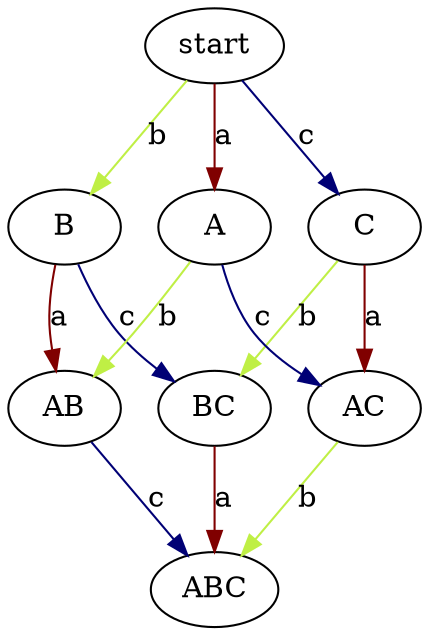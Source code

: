 digraph G {
	"BC" -> "ABC" [label="a", color="#800000"]
	"AB" -> "ABC" [label="c", color="#000075"]
	"B" -> "BC" [label="c", color="#000075"]
	"B" -> "AB" [label="a", color="#800000"]
	"C" -> "BC" [label="b", color="#bfef45"]
	"C" -> "AC" [label="a", color="#800000"]
	"A" -> "AB" [label="b", color="#bfef45"]
	"A" -> "AC" [label="c", color="#000075"]
	"start" -> "B" [label="b", color="#bfef45"]
	"start" -> "C" [label="c", color="#000075"]
	"start" -> "A" [label="a", color="#800000"]
	"AC" -> "ABC" [label="b", color="#bfef45"]
} 
 /* 
	< "AC" -"a"-> "C" / < "AC" -"c"-> "A"
	> "C" -"b"-> "BC" / < "AB" -"a"-> "B"
	> "A" -"c"-> "AC" / > "start" -"a"-> "A"
	< "ABC" -"c"-> "AB" / < "ABC" -"b"-> "AC"
	< "ABC" -"c"-> "AB" / > "BC" -"a"-> "ABC"
	> "start" -"a"-> "A" / < "B" -"b"-> "start"
	> "start" -"a"-> "A" / < "C" -"c"-> "start"
	< "A" -"a"-> "start" / < "BC" -"b"-> "C"
	> "start" -"a"-> "A" / < "ABC" -"b"-> "AC"
	> "start" -"c"-> "C" / > "start" -"b"-> "B"
	< "C" -"c"-> "start" / < "ABC" -"a"-> "BC"
	< "BC" -"c"-> "B" / > "start" -"b"-> "B"
	> "BC" -"a"-> "ABC" / > "C" -"b"-> "BC"
	< "AB" -"b"-> "A" / > "BC" -"a"-> "ABC"
	< "ABC" -"a"-> "BC" / > "AB" -"c"-> "ABC"
	> "AB" -"c"-> "ABC" / > "B" -"a"-> "AB"
	< "AC" -"a"-> "C" / < "BC" -"b"-> "C"
	< "AC" -"c"-> "A" / < "ABC" -"b"-> "AC"
	< "AC" -"c"-> "A" / > "BC" -"a"-> "ABC"
	< "ABC" -"a"-> "BC" / > "AC" -"b"-> "ABC"
	> "start" -"a"-> "A" / < "AB" -"b"-> "A"
	> "start" -"c"-> "C" / < "B" -"b"-> "start"
	> "start" -"a"-> "A" / < "BC" -"c"-> "B"
	> "A" -"c"-> "AC" / < "BC" -"b"-> "C"
	> "A" -"b"-> "AB" / < "C" -"c"-> "start"
	> "A" -"b"-> "AB" / > "BC" -"a"-> "ABC"
	> "B" -"c"-> "BC" / > "start" -"b"-> "B"
	< "C" -"c"-> "start" / < "B" -"b"-> "start"
	< "C" -"c"-> "start" / < "ABC" -"b"-> "AC"
	> "B" -"a"-> "AB" / < "C" -"c"-> "start"
	< "AB" -"b"-> "A" / < "ABC" -"c"-> "AB"
	< "ABC" -"b"-> "AC" / > "A" -"c"-> "AC"
	> "AB" -"c"-> "ABC" / < "A" -"a"-> "start"
	> "BC" -"a"-> "ABC" / > "start" -"b"-> "B"
	> "A" -"b"-> "AB" / > "C" -"a"-> "AC"
	< "ABC" -"c"-> "AB" / > "A" -"b"-> "AB"
	> "start" -"b"-> "B" / > "start" -"a"-> "A"
	> "AB" -"c"-> "ABC" / > "C" -"a"-> "AC"
	> "start" -"c"-> "C" / < "AB" -"b"-> "A"
	> "C" -"a"-> "AC" / > "A" -"c"-> "AC"
	< "ABC" -"a"-> "BC" / < "ABC" -"c"-> "AB"
	> "C" -"b"-> "BC" / > "A" -"c"-> "AC"
	< "B" -"b"-> "start" / < "BC" -"c"-> "B"
	> "B" -"c"-> "BC" / < "B" -"b"-> "start"
	> "AC" -"b"-> "ABC" / > "BC" -"a"-> "ABC"
	> "A" -"b"-> "AB" / < "BC" -"c"-> "B"
	> "BC" -"a"-> "ABC" / < "C" -"c"-> "start"
	> "BC" -"a"-> "ABC" / < "B" -"b"-> "start"
	< "B" -"b"-> "start" / < "ABC" -"a"-> "BC"
	< "BC" -"c"-> "B" / < "ABC" -"a"-> "BC"
	> "A" -"b"-> "AB" / > "start" -"c"-> "C"
	< "BC" -"b"-> "C" / > "B" -"a"-> "AB"
	> "C" -"a"-> "AC" / < "BC" -"b"-> "C"
	< "ABC" -"a"-> "BC" / > "A" -"b"-> "AB"
	> "start" -"c"-> "C" / > "start" -"a"-> "A"
	> "BC" -"a"-> "ABC" / > "B" -"c"-> "BC"
	< "ABC" -"a"-> "BC" / > "A" -"c"-> "AC"
	> "AB" -"c"-> "ABC" / > "start" -"b"-> "B"
	> "A" -"b"-> "AB" / > "start" -"a"-> "A"
	< "ABC" -"a"-> "BC" / < "AC" -"c"-> "A"
	> "C" -"b"-> "BC" / < "AC" -"a"-> "C"
	> "B" -"a"-> "AB" / > "start" -"b"-> "B"
	> "start" -"b"-> "B" / < "ABC" -"c"-> "AB"
	> "BC" -"a"-> "ABC" / < "BC" -"c"-> "B"
	> "start" -"c"-> "C" / < "AB" -"a"-> "B"
	> "AC" -"b"-> "ABC" / > "start" -"c"-> "C"
	< "B" -"b"-> "start" / < "AB" -"a"-> "B"
	> "start" -"a"-> "A" / < "ABC" -"c"-> "AB"
	< "BC" -"c"-> "B" / > "AC" -"b"-> "ABC"
	> "AB" -"c"-> "ABC" / > "AC" -"b"-> "ABC"
	< "ABC" -"b"-> "AC" / > "B" -"a"-> "AB"
	< "AC" -"c"-> "A" / < "BC" -"b"-> "C"
	> "AB" -"c"-> "ABC" / < "B" -"b"-> "start"
	> "AC" -"b"-> "ABC" / > "start" -"a"-> "A"
	> "B" -"a"-> "AB" / > "AC" -"b"-> "ABC"
	> "AB" -"c"-> "ABC" / > "BC" -"a"-> "ABC"
	> "BC" -"a"-> "ABC" / > "start" -"c"-> "C"
	> "B" -"c"-> "BC" / > "start" -"a"-> "A"
	> "B" -"a"-> "AB" / < "B" -"b"-> "start"
	< "ABC" -"c"-> "AB" / > "B" -"a"-> "AB"
	> "start" -"b"-> "B" / > "A" -"c"-> "AC"
	< "A" -"a"-> "start" / < "ABC" -"b"-> "AC"
	> "start" -"b"-> "B" / < "AC" -"c"-> "A"
	> "B" -"c"-> "BC" / > "AC" -"b"-> "ABC"
	> "B" -"c"-> "BC" / < "AB" -"a"-> "B"
	< "AB" -"a"-> "B" / > "AC" -"b"-> "ABC"
	< "B" -"b"-> "start" / < "ABC" -"c"-> "AB"
	> "start" -"a"-> "A" / < "AC" -"c"-> "A"
	> "C" -"b"-> "BC" / < "C" -"c"-> "start"
	> "AB" -"c"-> "ABC" / < "AB" -"b"-> "A"
	< "AB" -"b"-> "A" / > "B" -"a"-> "AB"
	> "A" -"c"-> "AC" / > "B" -"a"-> "AB"
	< "AB" -"a"-> "B" / < "C" -"c"-> "start"
	> "C" -"b"-> "BC" / < "A" -"a"-> "start"
	> "B" -"a"-> "AB" / < "BC" -"c"-> "B"
	< "ABC" -"c"-> "AB" / > "C" -"b"-> "BC"
	< "AC" -"a"-> "C" / < "ABC" -"b"-> "AC"
	> "C" -"b"-> "BC" / > "C" -"a"-> "AC"
	< "A" -"a"-> "start" / < "AB" -"b"-> "A"
	> "B" -"c"-> "BC" / < "A" -"a"-> "start"
	> "start" -"b"-> "B" / < "AC" -"a"-> "C"
	> "A" -"c"-> "AC" / < "A" -"a"-> "start"
	< "ABC" -"b"-> "AC" / < "ABC" -"a"-> "BC"
	< "AC" -"a"-> "C" / > "B" -"c"-> "BC"
	> "start" -"a"-> "A" / < "BC" -"b"-> "C"
	< "AB" -"a"-> "B" / < "AB" -"b"-> "A"
	> "A" -"b"-> "AB" / > "A" -"c"-> "AC"
	< "AB" -"a"-> "B" / < "BC" -"c"-> "B"
	< "B" -"b"-> "start" / < "AC" -"c"-> "A"
	> "A" -"b"-> "AB" / < "AC" -"c"-> "A"
	> "AB" -"c"-> "ABC" / > "start" -"a"-> "A"
	< "AC" -"a"-> "C" / < "AB" -"b"-> "A"
	< "AC" -"c"-> "A" / > "C" -"b"-> "BC"
	> "C" -"b"-> "BC" / < "ABC" -"a"-> "BC"
	> "A" -"c"-> "AC" / < "AB" -"b"-> "A"
	< "BC" -"b"-> "C" / > "B" -"c"-> "BC"
	> "AB" -"c"-> "ABC" / < "AB" -"a"-> "B"
	> "B" -"c"-> "BC" / > "A" -"b"-> "AB"
	> "AC" -"b"-> "ABC" / > "A" -"c"-> "AC"
	> "start" -"c"-> "C" / < "BC" -"b"-> "C"
	> "AC" -"b"-> "ABC" / < "AC" -"c"-> "A"
	< "AC" -"a"-> "C" / > "start" -"c"-> "C"
	< "BC" -"c"-> "B" / < "BC" -"b"-> "C"
	< "ABC" -"b"-> "AC" / > "BC" -"a"-> "ABC"
	< "B" -"b"-> "start" / < "AC" -"a"-> "C"
	> "BC" -"a"-> "ABC" / > "A" -"c"-> "AC"
	< "C" -"c"-> "start" / < "BC" -"b"-> "C"
	> "start" -"b"-> "B" / < "C" -"c"-> "start"
	> "C" -"a"-> "AC" / < "B" -"b"-> "start"
	> "C" -"a"-> "AC" / < "C" -"c"-> "start"
	< "BC" -"b"-> "C" / < "ABC" -"a"-> "BC"
	< "C" -"c"-> "start" / < "AC" -"a"-> "C"
	< "ABC" -"b"-> "AC" / > "B" -"c"-> "BC"
	< "ABC" -"b"-> "AC" / > "C" -"a"-> "AC"
	> "start" -"b"-> "B" / < "A" -"a"-> "start"
	< "AC" -"a"-> "C" / > "AB" -"c"-> "ABC"
	> "start" -"b"-> "B" / > "C" -"a"-> "AC"
	> "C" -"a"-> "AC" / > "B" -"c"-> "BC"
	< "AC" -"c"-> "A" / > "B" -"a"-> "AB"
	< "ABC" -"c"-> "AB" / > "C" -"a"-> "AC"
	> "AC" -"b"-> "ABC" / < "AC" -"a"-> "C"
	> "start" -"c"-> "C" / > "B" -"a"-> "AB"
	< "ABC" -"b"-> "AC" / < "BC" -"c"-> "B"
	> "C" -"b"-> "BC" / > "B" -"c"-> "BC"
	< "AB" -"b"-> "A" / < "C" -"c"-> "start"
	> "A" -"c"-> "AC" / < "B" -"b"-> "start"
	< "A" -"a"-> "start" / < "ABC" -"c"-> "AB"
	> "C" -"a"-> "AC" / < "AB" -"b"-> "A"
	> "C" -"a"-> "AC" / < "BC" -"c"-> "B"
	> "BC" -"a"-> "ABC" / < "BC" -"b"-> "C"
	< "BC" -"b"-> "C" / > "AB" -"c"-> "ABC"
	< "BC" -"b"-> "C" / < "AB" -"a"-> "B"
	> "AB" -"c"-> "ABC" / > "A" -"b"-> "AB"
	< "AB" -"b"-> "A" / > "B" -"c"-> "BC"
	< "AB" -"a"-> "B" / < "ABC" -"c"-> "AB"
	< "ABC" -"b"-> "AC" / > "start" -"c"-> "C"
	> "start" -"b"-> "B" / < "ABC" -"a"-> "BC"
	> "B" -"a"-> "AB" / > "A" -"b"-> "AB"
	> "start" -"c"-> "C" / < "A" -"a"-> "start"
	< "AC" -"c"-> "A" / > "C" -"a"-> "AC"
	> "C" -"a"-> "AC" / > "start" -"c"-> "C"
	< "AC" -"a"-> "C" / < "ABC" -"c"-> "AB"
	< "B" -"b"-> "start" / < "A" -"a"-> "start"
	> "A" -"b"-> "AB" / < "A" -"a"-> "start"
	< "AB" -"b"-> "A" / < "BC" -"c"-> "B"
	< "BC" -"c"-> "B" / < "A" -"a"-> "start"
	< "ABC" -"a"-> "BC" / > "B" -"c"-> "BC"
	> "C" -"b"-> "BC" / > "start" -"c"-> "C"
	> "B" -"c"-> "BC" / > "B" -"a"-> "AB"
	< "AC" -"c"-> "A" / < "AB" -"b"-> "A"
	< "A" -"a"-> "start" / < "AC" -"c"-> "A"
	< "BC" -"c"-> "B" / > "C" -"b"-> "BC"
	< "C" -"c"-> "start" / < "A" -"a"-> "start"
	< "ABC" -"b"-> "AC" / > "AB" -"c"-> "ABC"
	< "AB" -"a"-> "B" / > "A" -"b"-> "AB"
	> "AC" -"b"-> "ABC" / < "C" -"c"-> "start"
	< "AB" -"b"-> "A" / < "ABC" -"a"-> "BC"
	< "ABC" -"b"-> "AC" / < "AB" -"a"-> "B"
	> "C" -"b"-> "BC" / > "start" -"a"-> "A"
	< "AB" -"a"-> "B" / > "A" -"c"-> "AC"
	> "B" -"a"-> "AB" / > "C" -"b"-> "BC"
	< "BC" -"b"-> "C" / < "ABC" -"c"-> "AB"
	< "AB" -"a"-> "B" / < "AC" -"c"-> "A"
	< "AC" -"a"-> "C" / > "A" -"b"-> "AB"
	> "start" -"b"-> "B" / < "AB" -"a"-> "B"
	> "AC" -"b"-> "ABC" / < "A" -"a"-> "start"
	< "BC" -"c"-> "B" / < "AC" -"a"-> "C"
	> "start" -"c"-> "C" / < "ABC" -"a"-> "BC"
	< "ABC" -"c"-> "AB" / > "AC" -"b"-> "ABC"
	> "C" -"b"-> "BC" / > "AB" -"c"-> "ABC"
	< "AC" -"a"-> "C" / > "A" -"c"-> "AC"
	> "AC" -"b"-> "ABC" / > "C" -"a"-> "AC"
*/